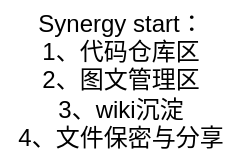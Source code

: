 <mxfile version="17.4.6" type="github">
  <diagram id="dvhJTW2ZhVD54VRgB-qG" name="Page-1">
    <mxGraphModel dx="1422" dy="772" grid="1" gridSize="10" guides="1" tooltips="1" connect="1" arrows="1" fold="1" page="1" pageScale="1" pageWidth="827" pageHeight="1169" math="0" shadow="0">
      <root>
        <mxCell id="0" />
        <mxCell id="1" parent="0" />
        <mxCell id="c4l4Z9m1jqHR1qB3ZmxV-1" value="Synergy&amp;nbsp;start：&lt;br&gt;1、代码仓库区&lt;br&gt;2、图文管理区&lt;br&gt;3、wiki沉淀&lt;br&gt;4、文件保密与分享&lt;br&gt;" style="text;html=1;align=center;verticalAlign=middle;resizable=0;points=[];autosize=1;strokeColor=none;fillColor=none;" vertex="1" parent="1">
          <mxGeometry x="120" y="120" width="120" height="80" as="geometry" />
        </mxCell>
      </root>
    </mxGraphModel>
  </diagram>
</mxfile>
